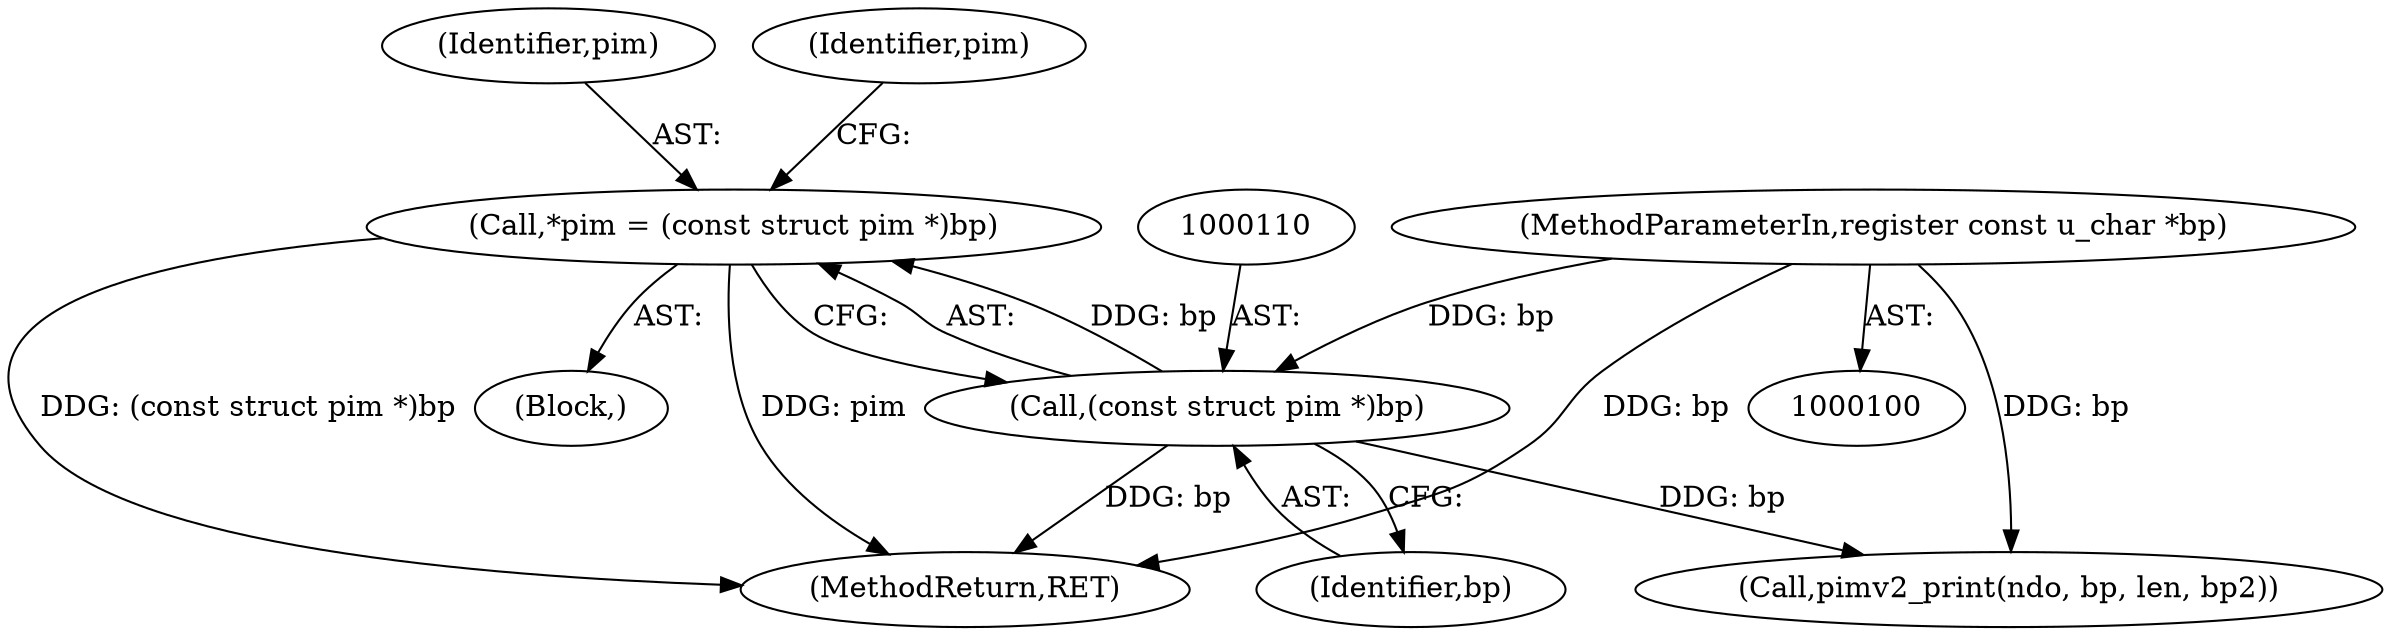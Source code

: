 digraph "0_tcpdump_5dc1860d8267b1e0cb78c9ffa2a40bea2fdb3ddc_0@pointer" {
"1000107" [label="(Call,*pim = (const struct pim *)bp)"];
"1000109" [label="(Call,(const struct pim *)bp)"];
"1000102" [label="(MethodParameterIn,register const u_char *bp)"];
"1000111" [label="(Identifier,bp)"];
"1000108" [label="(Identifier,pim)"];
"1000109" [label="(Call,(const struct pim *)bp)"];
"1000105" [label="(Block,)"];
"1000102" [label="(MethodParameterIn,register const u_char *bp)"];
"1000114" [label="(Identifier,pim)"];
"1000200" [label="(MethodReturn,RET)"];
"1000174" [label="(Call,pimv2_print(ndo, bp, len, bp2))"];
"1000107" [label="(Call,*pim = (const struct pim *)bp)"];
"1000107" -> "1000105"  [label="AST: "];
"1000107" -> "1000109"  [label="CFG: "];
"1000108" -> "1000107"  [label="AST: "];
"1000109" -> "1000107"  [label="AST: "];
"1000114" -> "1000107"  [label="CFG: "];
"1000107" -> "1000200"  [label="DDG: pim"];
"1000107" -> "1000200"  [label="DDG: (const struct pim *)bp"];
"1000109" -> "1000107"  [label="DDG: bp"];
"1000109" -> "1000111"  [label="CFG: "];
"1000110" -> "1000109"  [label="AST: "];
"1000111" -> "1000109"  [label="AST: "];
"1000109" -> "1000200"  [label="DDG: bp"];
"1000102" -> "1000109"  [label="DDG: bp"];
"1000109" -> "1000174"  [label="DDG: bp"];
"1000102" -> "1000100"  [label="AST: "];
"1000102" -> "1000200"  [label="DDG: bp"];
"1000102" -> "1000174"  [label="DDG: bp"];
}
